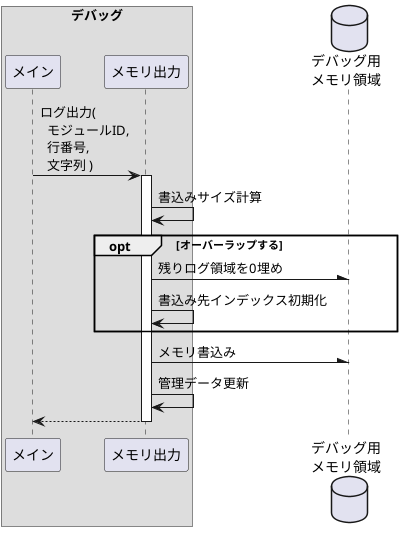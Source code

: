 @startuml

box "デバッグ"
    participant "メイン"     as Debug
    participant "メモリ出力" as DebugMem
end box
database "デバッグ用\nメモリ領域" as mem

Debug -> DebugMem: ログ出力(\n  モジュールID,\n  行番号,\n  文字列 )
activate DebugMem

DebugMem -> DebugMem: 書込みサイズ計算

opt オーバーラップする
    DebugMem -\ mem: 残りログ領域を0埋め
    DebugMem -> DebugMem: 書込み先インデックス初期化
end opt

DebugMem -\ mem: メモリ書込み

DebugMem -> DebugMem: 管理データ更新

Debug <-- DebugMem:
deactivate DebugMem

@enduml
